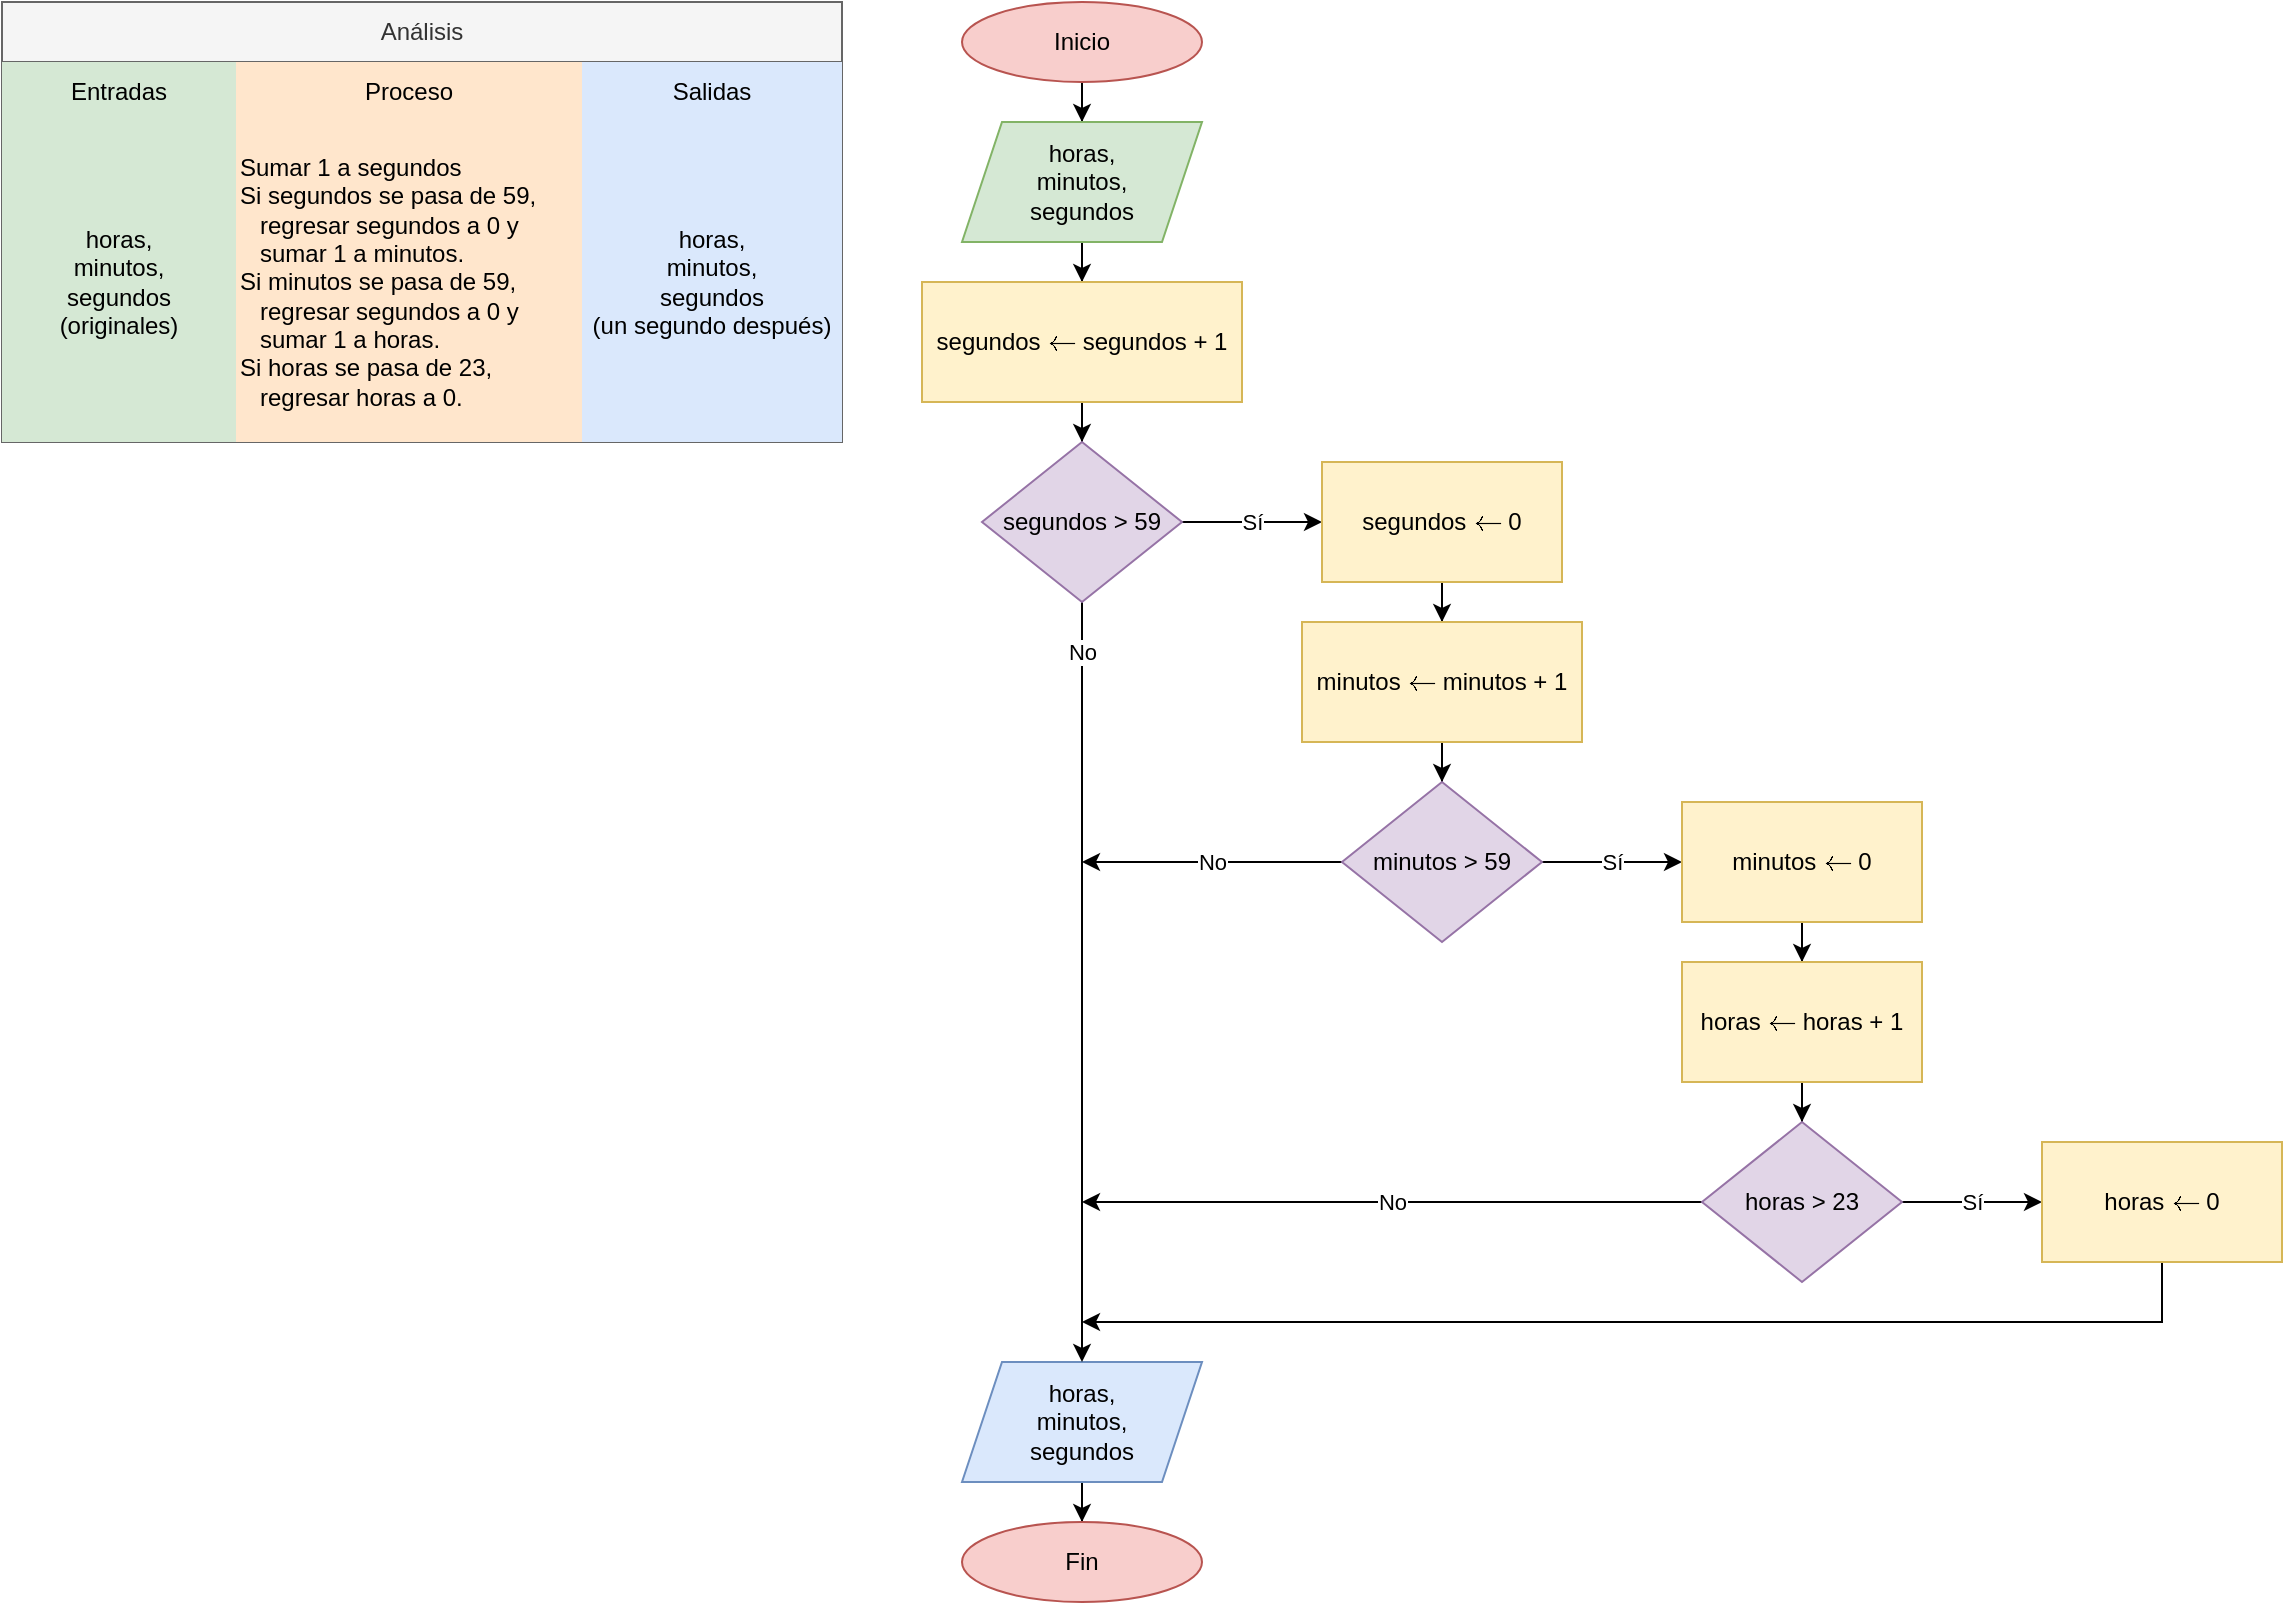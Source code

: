 <mxfile>
    <diagram id="x28gWw-vFMMnM6PrvLHF" name="Page-1">
        <mxGraphModel dx="1364" dy="551" grid="1" gridSize="10" guides="1" tooltips="1" connect="1" arrows="1" fold="1" page="1" pageScale="1" pageWidth="850" pageHeight="1100" math="1" shadow="0">
            <root>
                <mxCell id="0"/>
                <mxCell id="1" parent="0"/>
                <mxCell id="UfHWgThy5PjR0i4prVAl-19" value="Análisis" style="shape=table;html=1;whiteSpace=wrap;startSize=30;container=1;collapsible=0;childLayout=tableLayout;fillColor=#f5f5f5;strokeColor=#666666;fontColor=#333333;" parent="1" vertex="1">
                    <mxGeometry x="-440" y="20" width="420" height="220" as="geometry"/>
                </mxCell>
                <mxCell id="UfHWgThy5PjR0i4prVAl-20" value="" style="shape=partialRectangle;html=1;whiteSpace=wrap;collapsible=0;dropTarget=0;pointerEvents=0;fillColor=none;top=0;left=0;bottom=0;right=0;points=[[0,0.5],[1,0.5]];portConstraint=eastwest;" parent="UfHWgThy5PjR0i4prVAl-19" vertex="1">
                    <mxGeometry y="30" width="420" height="30" as="geometry"/>
                </mxCell>
                <mxCell id="UfHWgThy5PjR0i4prVAl-21" value="Entradas" style="shape=partialRectangle;html=1;whiteSpace=wrap;connectable=0;overflow=hidden;fillColor=#d5e8d4;top=0;left=0;bottom=0;right=0;strokeColor=#82b366;" parent="UfHWgThy5PjR0i4prVAl-20" vertex="1">
                    <mxGeometry width="117" height="30" as="geometry"/>
                </mxCell>
                <mxCell id="UfHWgThy5PjR0i4prVAl-22" value="Proceso" style="shape=partialRectangle;html=1;whiteSpace=wrap;connectable=0;overflow=hidden;fillColor=#ffe6cc;top=0;left=0;bottom=0;right=0;strokeColor=#d79b00;" parent="UfHWgThy5PjR0i4prVAl-20" vertex="1">
                    <mxGeometry x="117" width="173" height="30" as="geometry"/>
                </mxCell>
                <mxCell id="UfHWgThy5PjR0i4prVAl-23" value="Salidas" style="shape=partialRectangle;html=1;whiteSpace=wrap;connectable=0;overflow=hidden;fillColor=#dae8fc;top=0;left=0;bottom=0;right=0;strokeColor=#6c8ebf;" parent="UfHWgThy5PjR0i4prVAl-20" vertex="1">
                    <mxGeometry x="290" width="130" height="30" as="geometry"/>
                </mxCell>
                <mxCell id="UfHWgThy5PjR0i4prVAl-24" value="" style="shape=partialRectangle;html=1;whiteSpace=wrap;collapsible=0;dropTarget=0;pointerEvents=0;fillColor=none;top=0;left=0;bottom=0;right=0;points=[[0,0.5],[1,0.5]];portConstraint=eastwest;" parent="UfHWgThy5PjR0i4prVAl-19" vertex="1">
                    <mxGeometry y="60" width="420" height="160" as="geometry"/>
                </mxCell>
                <mxCell id="UfHWgThy5PjR0i4prVAl-25" value="horas,&lt;br&gt;minutos,&lt;br&gt;segundos&lt;br&gt;(originales)" style="shape=partialRectangle;html=1;whiteSpace=wrap;connectable=0;overflow=hidden;fillColor=#d5e8d4;top=0;left=0;bottom=0;right=0;strokeColor=#82b366;" parent="UfHWgThy5PjR0i4prVAl-24" vertex="1">
                    <mxGeometry width="117" height="160" as="geometry"/>
                </mxCell>
                <mxCell id="UfHWgThy5PjR0i4prVAl-26" value="Sumar 1 a segundos&lt;br&gt;Si segundos se pasa de 59,&lt;br&gt;&amp;nbsp; &amp;nbsp;regresar segundos a 0 y&lt;br&gt;&amp;nbsp; &amp;nbsp;sumar 1 a minutos.&lt;br&gt;Si minutos se pasa de 59,&lt;br&gt;&amp;nbsp; &amp;nbsp;regresar segundos a 0 y&lt;br&gt;&amp;nbsp; &amp;nbsp;sumar 1 a horas.&lt;br&gt;Si horas se pasa de 23,&lt;br&gt;&amp;nbsp; &amp;nbsp;regresar horas a 0." style="shape=partialRectangle;html=1;whiteSpace=wrap;connectable=0;overflow=hidden;fillColor=#ffe6cc;top=0;left=0;bottom=0;right=0;align=left;strokeColor=#d79b00;" parent="UfHWgThy5PjR0i4prVAl-24" vertex="1">
                    <mxGeometry x="117" width="173" height="160" as="geometry"/>
                </mxCell>
                <mxCell id="UfHWgThy5PjR0i4prVAl-27" value="horas,&lt;br&gt;minutos,&lt;br&gt;segundos&lt;br&gt;(un segundo después)" style="shape=partialRectangle;html=1;whiteSpace=wrap;connectable=0;overflow=hidden;fillColor=#dae8fc;top=0;left=0;bottom=0;right=0;strokeColor=#6c8ebf;" parent="UfHWgThy5PjR0i4prVAl-24" vertex="1">
                    <mxGeometry x="290" width="130" height="160" as="geometry"/>
                </mxCell>
                <mxCell id="UfHWgThy5PjR0i4prVAl-36" value="" style="edgeStyle=orthogonalEdgeStyle;rounded=0;orthogonalLoop=1;jettySize=auto;html=1;" parent="1" source="UfHWgThy5PjR0i4prVAl-34" target="UfHWgThy5PjR0i4prVAl-35" edge="1">
                    <mxGeometry relative="1" as="geometry"/>
                </mxCell>
                <mxCell id="UfHWgThy5PjR0i4prVAl-34" value="Inicio" style="ellipse;whiteSpace=wrap;html=1;fillColor=#f8cecc;strokeColor=#b85450;" parent="1" vertex="1">
                    <mxGeometry x="40" y="20" width="120" height="40" as="geometry"/>
                </mxCell>
                <mxCell id="UfHWgThy5PjR0i4prVAl-38" value="" style="edgeStyle=orthogonalEdgeStyle;rounded=0;orthogonalLoop=1;jettySize=auto;html=1;" parent="1" source="UfHWgThy5PjR0i4prVAl-35" target="UfHWgThy5PjR0i4prVAl-37" edge="1">
                    <mxGeometry relative="1" as="geometry"/>
                </mxCell>
                <mxCell id="UfHWgThy5PjR0i4prVAl-35" value="horas,&lt;br&gt;minutos,&lt;br&gt;segundos" style="shape=parallelogram;perimeter=parallelogramPerimeter;whiteSpace=wrap;html=1;fixedSize=1;fillColor=#d5e8d4;strokeColor=#82b366;" parent="1" vertex="1">
                    <mxGeometry x="40" y="80" width="120" height="60" as="geometry"/>
                </mxCell>
                <mxCell id="3" value="" style="edgeStyle=orthogonalEdgeStyle;rounded=0;orthogonalLoop=1;jettySize=auto;html=1;" parent="1" source="UfHWgThy5PjR0i4prVAl-37" target="2" edge="1">
                    <mxGeometry relative="1" as="geometry"/>
                </mxCell>
                <mxCell id="UfHWgThy5PjR0i4prVAl-37" value="segundos `larr` segundos + 1" style="whiteSpace=wrap;html=1;fillColor=#fff2cc;strokeColor=#d6b656;" parent="1" vertex="1">
                    <mxGeometry x="20" y="160" width="160" height="60" as="geometry"/>
                </mxCell>
                <mxCell id="UfHWgThy5PjR0i4prVAl-42" value="" style="edgeStyle=orthogonalEdgeStyle;rounded=0;orthogonalLoop=1;jettySize=auto;html=1;" parent="1" source="UfHWgThy5PjR0i4prVAl-39" target="UfHWgThy5PjR0i4prVAl-41" edge="1">
                    <mxGeometry relative="1" as="geometry"/>
                </mxCell>
                <mxCell id="UfHWgThy5PjR0i4prVAl-39" value="horas,&lt;br&gt;minutos,&lt;br&gt;segundos" style="shape=parallelogram;perimeter=parallelogramPerimeter;whiteSpace=wrap;html=1;fixedSize=1;fillColor=#dae8fc;strokeColor=#6c8ebf;" parent="1" vertex="1">
                    <mxGeometry x="40" y="700" width="120" height="60" as="geometry"/>
                </mxCell>
                <mxCell id="UfHWgThy5PjR0i4prVAl-41" value="Fin" style="ellipse;whiteSpace=wrap;html=1;fillColor=#f8cecc;strokeColor=#b85450;" parent="1" vertex="1">
                    <mxGeometry x="40" y="780" width="120" height="40" as="geometry"/>
                </mxCell>
                <mxCell id="5" value="Sí" style="edgeStyle=orthogonalEdgeStyle;rounded=0;orthogonalLoop=1;jettySize=auto;html=1;" parent="1" source="2" target="4" edge="1">
                    <mxGeometry relative="1" as="geometry"/>
                </mxCell>
                <mxCell id="20" value="No" style="edgeStyle=orthogonalEdgeStyle;rounded=0;orthogonalLoop=1;jettySize=auto;html=1;exitX=0.5;exitY=1;exitDx=0;exitDy=0;entryX=0.5;entryY=0;entryDx=0;entryDy=0;" parent="1" source="2" target="UfHWgThy5PjR0i4prVAl-39" edge="1">
                    <mxGeometry x="-0.87" relative="1" as="geometry">
                        <mxPoint as="offset"/>
                    </mxGeometry>
                </mxCell>
                <mxCell id="2" value="segundos &amp;gt; 59" style="rhombus;whiteSpace=wrap;html=1;fillColor=#e1d5e7;strokeColor=#9673a6;" parent="1" vertex="1">
                    <mxGeometry x="50" y="240" width="100" height="80" as="geometry"/>
                </mxCell>
                <mxCell id="7" value="" style="edgeStyle=orthogonalEdgeStyle;rounded=0;orthogonalLoop=1;jettySize=auto;html=1;" parent="1" source="4" target="6" edge="1">
                    <mxGeometry relative="1" as="geometry"/>
                </mxCell>
                <mxCell id="4" value="segundos `larr` 0" style="whiteSpace=wrap;html=1;fillColor=#fff2cc;strokeColor=#d6b656;" parent="1" vertex="1">
                    <mxGeometry x="220" y="250" width="120" height="60" as="geometry"/>
                </mxCell>
                <mxCell id="9" value="" style="edgeStyle=orthogonalEdgeStyle;rounded=0;orthogonalLoop=1;jettySize=auto;html=1;" parent="1" source="6" target="8" edge="1">
                    <mxGeometry relative="1" as="geometry"/>
                </mxCell>
                <mxCell id="6" value="minutos `larr` minutos + 1" style="whiteSpace=wrap;html=1;fillColor=#fff2cc;strokeColor=#d6b656;" parent="1" vertex="1">
                    <mxGeometry x="210" y="330" width="140" height="60" as="geometry"/>
                </mxCell>
                <mxCell id="11" value="Sí" style="edgeStyle=orthogonalEdgeStyle;rounded=0;orthogonalLoop=1;jettySize=auto;html=1;" parent="1" source="8" target="10" edge="1">
                    <mxGeometry relative="1" as="geometry"/>
                </mxCell>
                <mxCell id="19" value="No" style="edgeStyle=orthogonalEdgeStyle;rounded=0;orthogonalLoop=1;jettySize=auto;html=1;exitX=0;exitY=0.5;exitDx=0;exitDy=0;" parent="1" source="8" edge="1">
                    <mxGeometry relative="1" as="geometry">
                        <mxPoint x="100" y="450" as="targetPoint"/>
                    </mxGeometry>
                </mxCell>
                <mxCell id="8" value="minutos &amp;gt; 59" style="rhombus;whiteSpace=wrap;html=1;fillColor=#e1d5e7;strokeColor=#9673a6;" parent="1" vertex="1">
                    <mxGeometry x="230" y="410" width="100" height="80" as="geometry"/>
                </mxCell>
                <mxCell id="13" value="" style="edgeStyle=orthogonalEdgeStyle;rounded=0;orthogonalLoop=1;jettySize=auto;html=1;" parent="1" source="10" target="12" edge="1">
                    <mxGeometry relative="1" as="geometry"/>
                </mxCell>
                <mxCell id="10" value="minutos `larr` 0" style="whiteSpace=wrap;html=1;fillColor=#fff2cc;strokeColor=#d6b656;" parent="1" vertex="1">
                    <mxGeometry x="400" y="420" width="120" height="60" as="geometry"/>
                </mxCell>
                <mxCell id="15" value="" style="edgeStyle=orthogonalEdgeStyle;rounded=0;orthogonalLoop=1;jettySize=auto;html=1;" parent="1" source="12" target="14" edge="1">
                    <mxGeometry relative="1" as="geometry"/>
                </mxCell>
                <mxCell id="12" value="horas `larr` horas + 1" style="whiteSpace=wrap;html=1;fillColor=#fff2cc;strokeColor=#d6b656;" parent="1" vertex="1">
                    <mxGeometry x="400" y="500" width="120" height="60" as="geometry"/>
                </mxCell>
                <mxCell id="17" value="Sí" style="edgeStyle=orthogonalEdgeStyle;rounded=0;orthogonalLoop=1;jettySize=auto;html=1;" parent="1" source="14" target="16" edge="1">
                    <mxGeometry relative="1" as="geometry"/>
                </mxCell>
                <mxCell id="18" value="No" style="edgeStyle=orthogonalEdgeStyle;rounded=0;orthogonalLoop=1;jettySize=auto;html=1;exitX=0;exitY=0.5;exitDx=0;exitDy=0;" parent="1" source="14" edge="1">
                    <mxGeometry relative="1" as="geometry">
                        <mxPoint x="100" y="620" as="targetPoint"/>
                    </mxGeometry>
                </mxCell>
                <mxCell id="14" value="horas &amp;gt; 23" style="rhombus;whiteSpace=wrap;html=1;fillColor=#e1d5e7;strokeColor=#9673a6;" parent="1" vertex="1">
                    <mxGeometry x="410" y="580" width="100" height="80" as="geometry"/>
                </mxCell>
                <mxCell id="22" style="edgeStyle=orthogonalEdgeStyle;rounded=0;orthogonalLoop=1;jettySize=auto;html=1;exitX=0.5;exitY=1;exitDx=0;exitDy=0;" parent="1" source="16" edge="1">
                    <mxGeometry relative="1" as="geometry">
                        <mxPoint x="100" y="680" as="targetPoint"/>
                        <Array as="points">
                            <mxPoint x="640" y="680"/>
                        </Array>
                    </mxGeometry>
                </mxCell>
                <mxCell id="16" value="horas `larr` 0" style="whiteSpace=wrap;html=1;fillColor=#fff2cc;strokeColor=#d6b656;" parent="1" vertex="1">
                    <mxGeometry x="580" y="590" width="120" height="60" as="geometry"/>
                </mxCell>
            </root>
        </mxGraphModel>
    </diagram>
</mxfile>